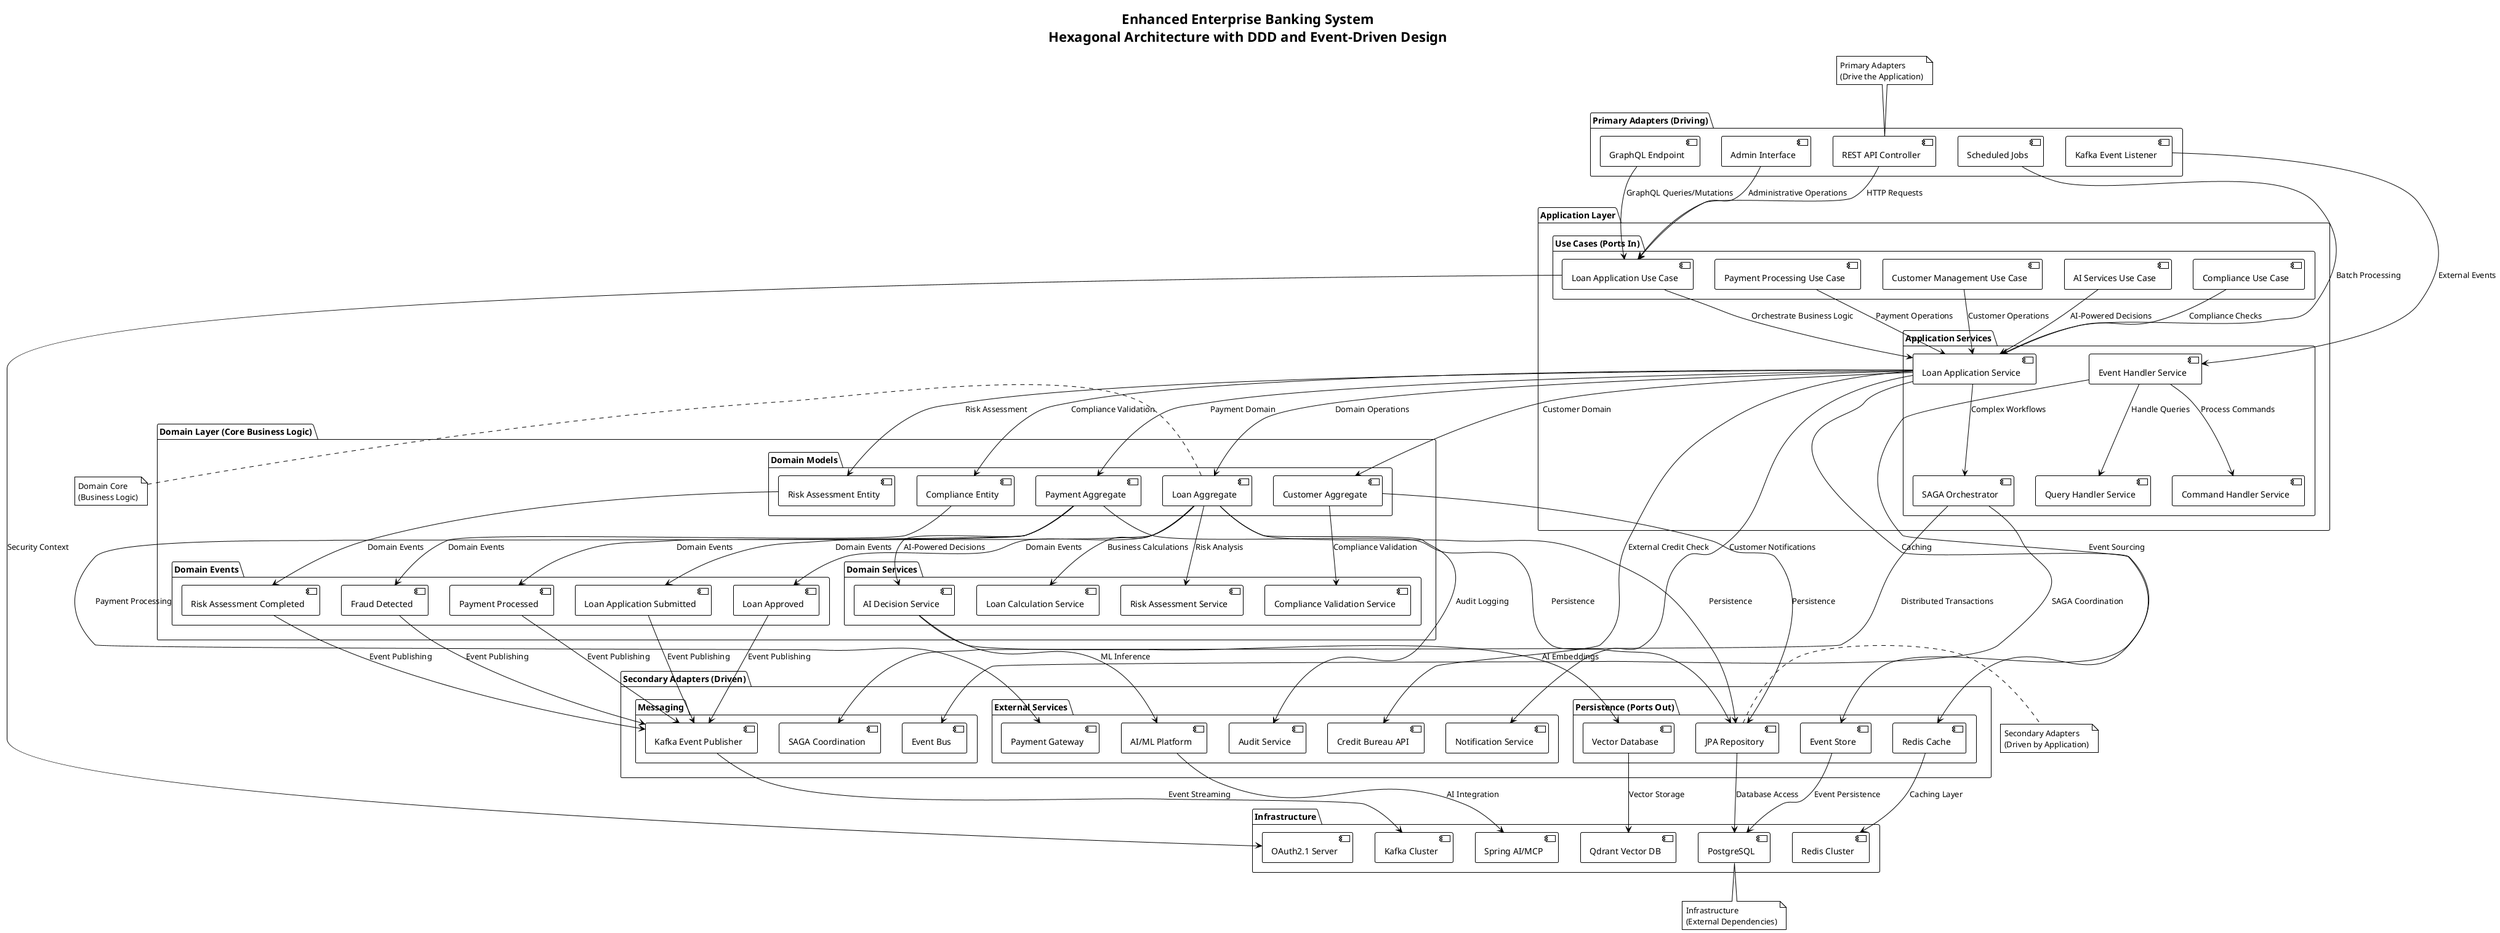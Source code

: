 @startuml Enhanced Enterprise Banking - Hexagonal Architecture
!theme plain

title Enhanced Enterprise Banking System\nHexagonal Architecture with DDD and Event-Driven Design

package "Primary Adapters (Driving)" {
  [REST API Controller] as RestAPI
  [GraphQL Endpoint] as GraphQL
  [Kafka Event Listener] as KafkaListener
  [Scheduled Jobs] as ScheduledJobs
  [Admin Interface] as AdminUI
}

package "Application Layer" {
  package "Use Cases (Ports In)" {
    [Loan Application Use Case] as LoanUseCase
    [Payment Processing Use Case] as PaymentUseCase
    [Customer Management Use Case] as CustomerUseCase
    [AI Services Use Case] as AIUseCase
    [Compliance Use Case] as ComplianceUseCase
  }
  
  package "Application Services" {
    [Loan Application Service] as LoanAppSvc
    [SAGA Orchestrator] as SAGAOrchestrator
    [Event Handler Service] as EventHandler
    [Command Handler Service] as CommandHandler
    [Query Handler Service] as QueryHandler
  }
}

package "Domain Layer (Core Business Logic)" {
  package "Domain Models" {
    [Loan Aggregate] as LoanAggregate
    [Customer Aggregate] as CustomerAggregate
    [Payment Aggregate] as PaymentAggregate
    [Risk Assessment Entity] as RiskEntity
    [Compliance Entity] as ComplianceEntity
  }
  
  package "Domain Services" {
    [Loan Calculation Service] as LoanCalcSvc
    [Risk Assessment Service] as RiskSvc
    [Compliance Validation Service] as ComplianceSvc
    [AI Decision Service] as AIDecisionSvc
  }
  
  package "Domain Events" {
    [Loan Application Submitted] as LoanSubmittedEvent
    [Loan Approved] as LoanApprovedEvent
    [Payment Processed] as PaymentEvent
    [Risk Assessment Completed] as RiskEvent
    [Fraud Detected] as FraudEvent
  }
}

package "Secondary Adapters (Driven)" {
  package "Persistence (Ports Out)" {
    [JPA Repository] as JPARepo
    [Event Store] as EventStore
    [Redis Cache] as RedisCache
    [Vector Database] as VectorDB
  }
  
  package "External Services" {
    [Credit Bureau API] as CreditBureau
    [Payment Gateway] as PaymentGateway
    [AI/ML Platform] as AIMLPlatform
    [Notification Service] as NotificationSvc
    [Audit Service] as AuditSvc
  }
  
  package "Messaging" {
    [Kafka Event Publisher] as KafkaPublisher
    [Event Bus] as EventBus
    [SAGA Coordination] as SAGACoordination
  }
}

package "Infrastructure" {
  [PostgreSQL] as PostgreSQL
  [Redis Cluster] as Redis
  [Kafka Cluster] as Kafka
  [Qdrant Vector DB] as Qdrant
  [Spring AI/MCP] as SpringAI
  [OAuth2.1 Server] as OAuth2
}

' Primary Adapter connections
RestAPI --> LoanUseCase : HTTP Requests
GraphQL --> LoanUseCase : GraphQL Queries/Mutations
KafkaListener --> EventHandler : External Events
ScheduledJobs --> LoanAppSvc : Batch Processing
AdminUI --> LoanUseCase : Administrative Operations

' Application Layer connections
LoanUseCase --> LoanAppSvc : Orchestrate Business Logic
PaymentUseCase --> LoanAppSvc : Payment Operations
CustomerUseCase --> LoanAppSvc : Customer Operations
AIUseCase --> LoanAppSvc : AI-Powered Decisions
ComplianceUseCase --> LoanAppSvc : Compliance Checks

LoanAppSvc --> SAGAOrchestrator : Complex Workflows
EventHandler --> CommandHandler : Process Commands
EventHandler --> QueryHandler : Handle Queries

' Domain Layer connections
LoanAppSvc --> LoanAggregate : Domain Operations
LoanAppSvc --> CustomerAggregate : Customer Domain
LoanAppSvc --> PaymentAggregate : Payment Domain
LoanAppSvc --> RiskEntity : Risk Assessment
LoanAppSvc --> ComplianceEntity : Compliance Validation

LoanAggregate --> LoanCalcSvc : Business Calculations
LoanAggregate --> RiskSvc : Risk Analysis
CustomerAggregate --> ComplianceSvc : Compliance Validation
PaymentAggregate --> AIDecisionSvc : AI-Powered Decisions

LoanAggregate --> LoanSubmittedEvent : Domain Events
LoanAggregate --> LoanApprovedEvent : Domain Events
PaymentAggregate --> PaymentEvent : Domain Events
RiskEntity --> RiskEvent : Domain Events
ComplianceEntity --> FraudEvent : Domain Events

' Secondary Adapter connections
LoanAggregate --> JPARepo : Persistence
CustomerAggregate --> JPARepo : Persistence
PaymentAggregate --> JPARepo : Persistence
EventHandler --> EventStore : Event Sourcing
LoanAppSvc --> RedisCache : Caching
AIDecisionSvc --> VectorDB : AI Embeddings

LoanAppSvc --> CreditBureau : External Credit Check
PaymentAggregate --> PaymentGateway : Payment Processing
AIDecisionSvc --> AIMLPlatform : ML Inference
LoanAppSvc --> NotificationSvc : Customer Notifications
LoanAggregate --> AuditSvc : Audit Logging

LoanSubmittedEvent --> KafkaPublisher : Event Publishing
LoanApprovedEvent --> KafkaPublisher : Event Publishing
PaymentEvent --> KafkaPublisher : Event Publishing
RiskEvent --> KafkaPublisher : Event Publishing
FraudEvent --> KafkaPublisher : Event Publishing

SAGAOrchestrator --> EventBus : SAGA Coordination
SAGAOrchestrator --> SAGACoordination : Distributed Transactions

' Infrastructure connections
JPARepo --> PostgreSQL : Database Access
RedisCache --> Redis : Caching Layer
EventStore --> PostgreSQL : Event Persistence
VectorDB --> Qdrant : Vector Storage
KafkaPublisher --> Kafka : Event Streaming
AIMLPlatform --> SpringAI : AI Integration
LoanUseCase --> OAuth2 : Security Context

' Hexagon boundaries
note top of RestAPI : Primary Adapters\n(Drive the Application)
note bottom of PostgreSQL : Infrastructure\n(External Dependencies)
note left of LoanAggregate : Domain Core\n(Business Logic)
note right of JPARepo : Secondary Adapters\n(Driven by Application)

@enduml
